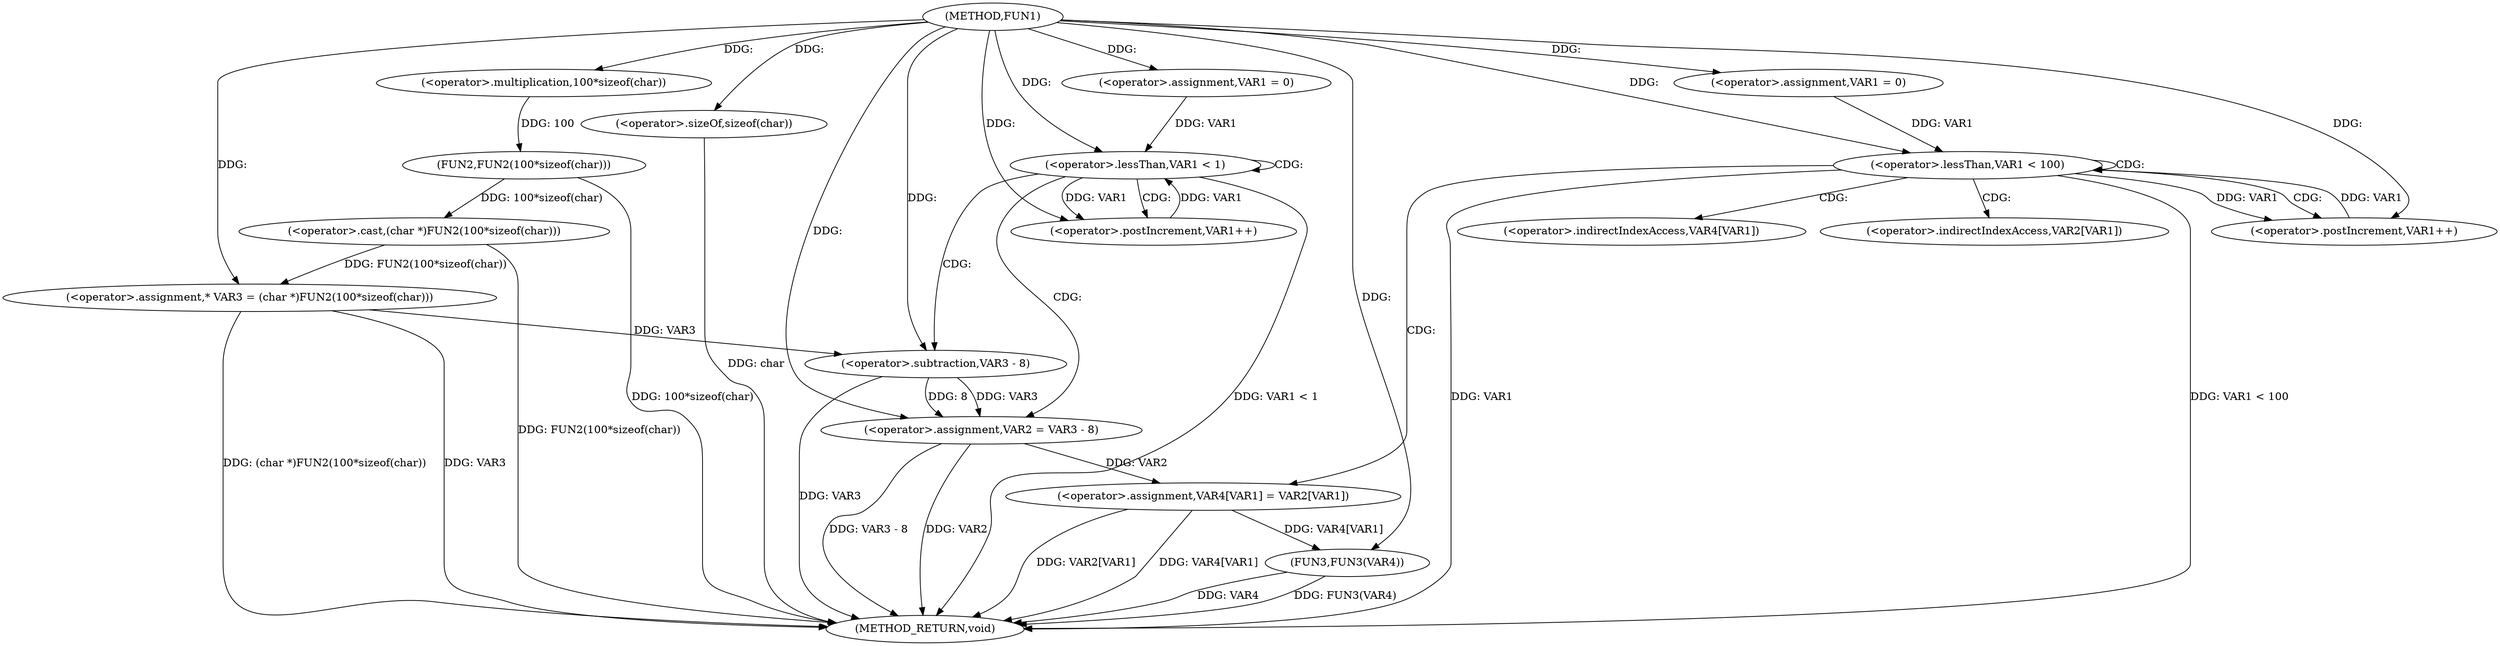 digraph FUN1 {  
"1000100" [label = "(METHOD,FUN1)" ]
"1000151" [label = "(METHOD_RETURN,void)" ]
"1000105" [label = "(<operator>.assignment,* VAR3 = (char *)FUN2(100*sizeof(char)))" ]
"1000107" [label = "(<operator>.cast,(char *)FUN2(100*sizeof(char)))" ]
"1000109" [label = "(FUN2,FUN2(100*sizeof(char)))" ]
"1000110" [label = "(<operator>.multiplication,100*sizeof(char))" ]
"1000112" [label = "(<operator>.sizeOf,sizeof(char))" ]
"1000115" [label = "(<operator>.assignment,VAR1 = 0)" ]
"1000118" [label = "(<operator>.lessThan,VAR1 < 1)" ]
"1000121" [label = "(<operator>.postIncrement,VAR1++)" ]
"1000124" [label = "(<operator>.assignment,VAR2 = VAR3 - 8)" ]
"1000126" [label = "(<operator>.subtraction,VAR3 - 8)" ]
"1000133" [label = "(<operator>.assignment,VAR1 = 0)" ]
"1000136" [label = "(<operator>.lessThan,VAR1 < 100)" ]
"1000139" [label = "(<operator>.postIncrement,VAR1++)" ]
"1000142" [label = "(<operator>.assignment,VAR4[VAR1] = VAR2[VAR1])" ]
"1000149" [label = "(FUN3,FUN3(VAR4))" ]
"1000143" [label = "(<operator>.indirectIndexAccess,VAR4[VAR1])" ]
"1000146" [label = "(<operator>.indirectIndexAccess,VAR2[VAR1])" ]
  "1000124" -> "1000151"  [ label = "DDG: VAR3 - 8"] 
  "1000124" -> "1000151"  [ label = "DDG: VAR2"] 
  "1000105" -> "1000151"  [ label = "DDG: (char *)FUN2(100*sizeof(char))"] 
  "1000149" -> "1000151"  [ label = "DDG: FUN3(VAR4)"] 
  "1000126" -> "1000151"  [ label = "DDG: VAR3"] 
  "1000118" -> "1000151"  [ label = "DDG: VAR1 < 1"] 
  "1000149" -> "1000151"  [ label = "DDG: VAR4"] 
  "1000142" -> "1000151"  [ label = "DDG: VAR2[VAR1]"] 
  "1000112" -> "1000151"  [ label = "DDG: char"] 
  "1000109" -> "1000151"  [ label = "DDG: 100*sizeof(char)"] 
  "1000142" -> "1000151"  [ label = "DDG: VAR4[VAR1]"] 
  "1000136" -> "1000151"  [ label = "DDG: VAR1 < 100"] 
  "1000136" -> "1000151"  [ label = "DDG: VAR1"] 
  "1000105" -> "1000151"  [ label = "DDG: VAR3"] 
  "1000107" -> "1000151"  [ label = "DDG: FUN2(100*sizeof(char))"] 
  "1000107" -> "1000105"  [ label = "DDG: FUN2(100*sizeof(char))"] 
  "1000100" -> "1000105"  [ label = "DDG: "] 
  "1000109" -> "1000107"  [ label = "DDG: 100*sizeof(char)"] 
  "1000110" -> "1000109"  [ label = "DDG: 100"] 
  "1000100" -> "1000110"  [ label = "DDG: "] 
  "1000100" -> "1000112"  [ label = "DDG: "] 
  "1000100" -> "1000115"  [ label = "DDG: "] 
  "1000121" -> "1000118"  [ label = "DDG: VAR1"] 
  "1000115" -> "1000118"  [ label = "DDG: VAR1"] 
  "1000100" -> "1000118"  [ label = "DDG: "] 
  "1000118" -> "1000121"  [ label = "DDG: VAR1"] 
  "1000100" -> "1000121"  [ label = "DDG: "] 
  "1000126" -> "1000124"  [ label = "DDG: VAR3"] 
  "1000126" -> "1000124"  [ label = "DDG: 8"] 
  "1000100" -> "1000124"  [ label = "DDG: "] 
  "1000105" -> "1000126"  [ label = "DDG: VAR3"] 
  "1000100" -> "1000126"  [ label = "DDG: "] 
  "1000100" -> "1000133"  [ label = "DDG: "] 
  "1000139" -> "1000136"  [ label = "DDG: VAR1"] 
  "1000133" -> "1000136"  [ label = "DDG: VAR1"] 
  "1000100" -> "1000136"  [ label = "DDG: "] 
  "1000136" -> "1000139"  [ label = "DDG: VAR1"] 
  "1000100" -> "1000139"  [ label = "DDG: "] 
  "1000124" -> "1000142"  [ label = "DDG: VAR2"] 
  "1000142" -> "1000149"  [ label = "DDG: VAR4[VAR1]"] 
  "1000100" -> "1000149"  [ label = "DDG: "] 
  "1000118" -> "1000121"  [ label = "CDG: "] 
  "1000118" -> "1000124"  [ label = "CDG: "] 
  "1000118" -> "1000118"  [ label = "CDG: "] 
  "1000118" -> "1000126"  [ label = "CDG: "] 
  "1000136" -> "1000142"  [ label = "CDG: "] 
  "1000136" -> "1000139"  [ label = "CDG: "] 
  "1000136" -> "1000146"  [ label = "CDG: "] 
  "1000136" -> "1000143"  [ label = "CDG: "] 
  "1000136" -> "1000136"  [ label = "CDG: "] 
}
